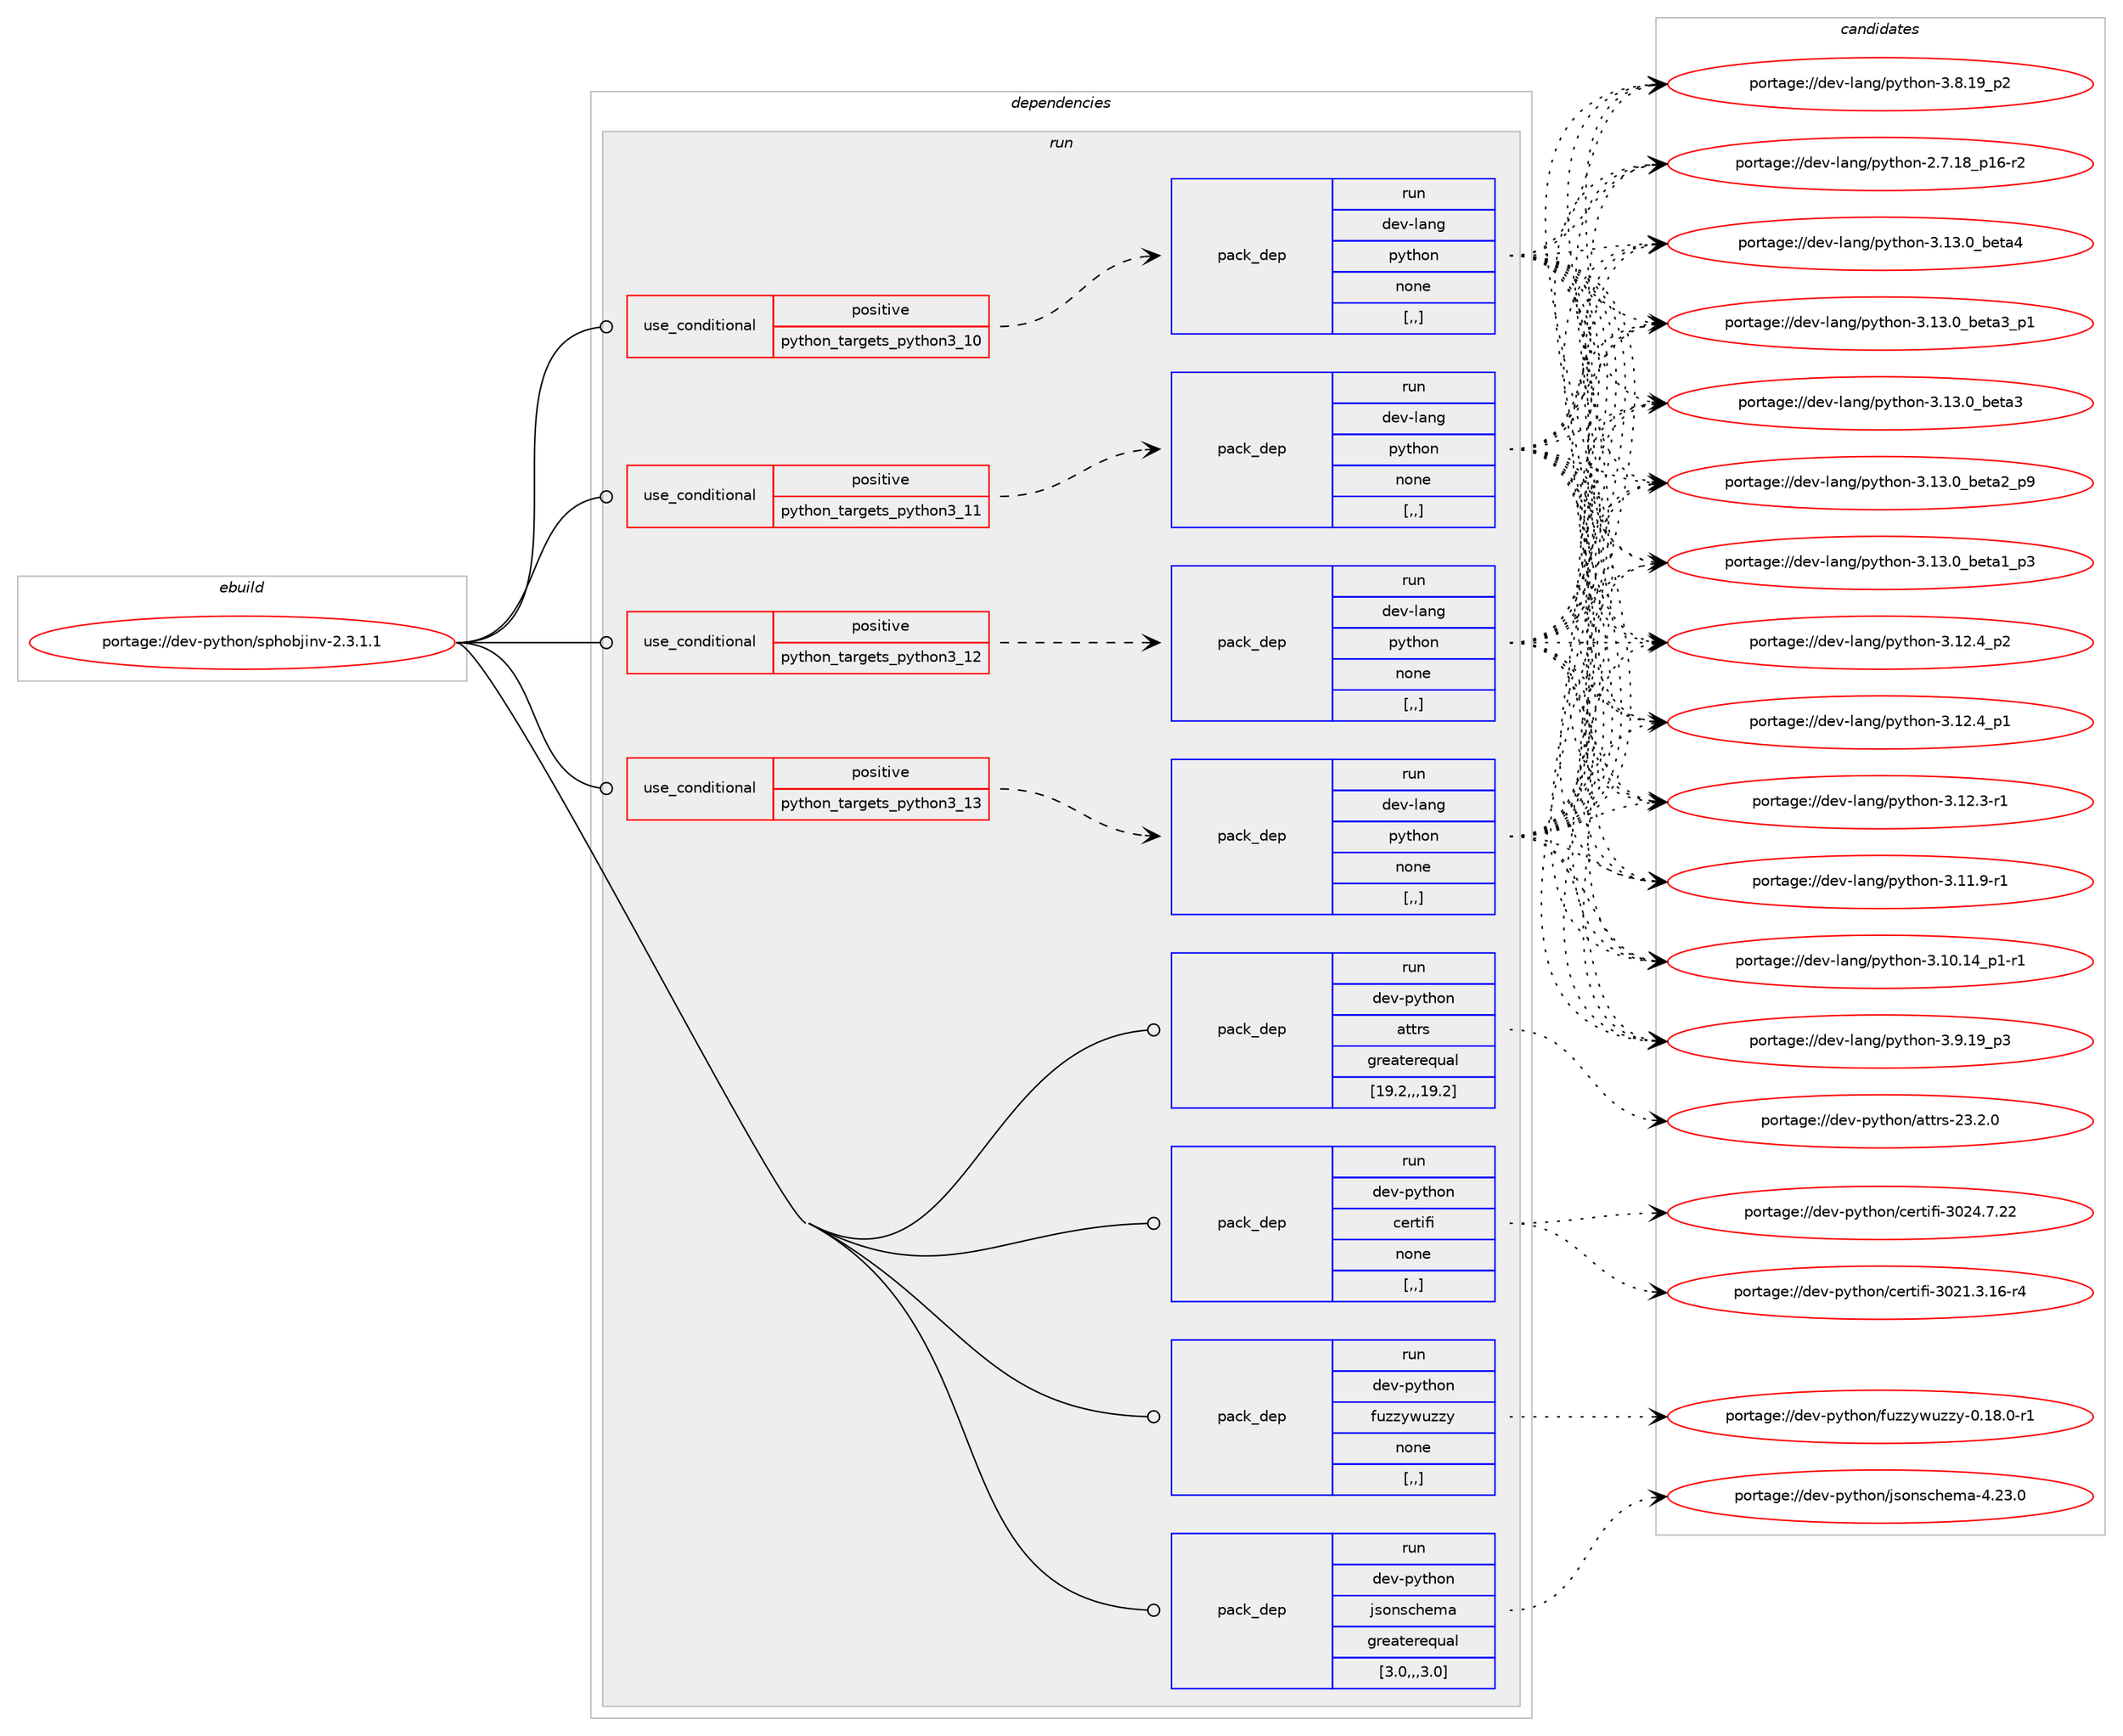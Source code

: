 digraph prolog {

# *************
# Graph options
# *************

newrank=true;
concentrate=true;
compound=true;
graph [rankdir=LR,fontname=Helvetica,fontsize=10,ranksep=1.5];#, ranksep=2.5, nodesep=0.2];
edge  [arrowhead=vee];
node  [fontname=Helvetica,fontsize=10];

# **********
# The ebuild
# **********

subgraph cluster_leftcol {
color=gray;
label=<<i>ebuild</i>>;
id [label="portage://dev-python/sphobjinv-2.3.1.1", color=red, width=4, href="../dev-python/sphobjinv-2.3.1.1.svg"];
}

# ****************
# The dependencies
# ****************

subgraph cluster_midcol {
color=gray;
label=<<i>dependencies</i>>;
subgraph cluster_compile {
fillcolor="#eeeeee";
style=filled;
label=<<i>compile</i>>;
}
subgraph cluster_compileandrun {
fillcolor="#eeeeee";
style=filled;
label=<<i>compile and run</i>>;
}
subgraph cluster_run {
fillcolor="#eeeeee";
style=filled;
label=<<i>run</i>>;
subgraph cond40034 {
dependency164564 [label=<<TABLE BORDER="0" CELLBORDER="1" CELLSPACING="0" CELLPADDING="4"><TR><TD ROWSPAN="3" CELLPADDING="10">use_conditional</TD></TR><TR><TD>positive</TD></TR><TR><TD>python_targets_python3_10</TD></TR></TABLE>>, shape=none, color=red];
subgraph pack123258 {
dependency164565 [label=<<TABLE BORDER="0" CELLBORDER="1" CELLSPACING="0" CELLPADDING="4" WIDTH="220"><TR><TD ROWSPAN="6" CELLPADDING="30">pack_dep</TD></TR><TR><TD WIDTH="110">run</TD></TR><TR><TD>dev-lang</TD></TR><TR><TD>python</TD></TR><TR><TD>none</TD></TR><TR><TD>[,,]</TD></TR></TABLE>>, shape=none, color=blue];
}
dependency164564:e -> dependency164565:w [weight=20,style="dashed",arrowhead="vee"];
}
id:e -> dependency164564:w [weight=20,style="solid",arrowhead="odot"];
subgraph cond40035 {
dependency164566 [label=<<TABLE BORDER="0" CELLBORDER="1" CELLSPACING="0" CELLPADDING="4"><TR><TD ROWSPAN="3" CELLPADDING="10">use_conditional</TD></TR><TR><TD>positive</TD></TR><TR><TD>python_targets_python3_11</TD></TR></TABLE>>, shape=none, color=red];
subgraph pack123259 {
dependency164567 [label=<<TABLE BORDER="0" CELLBORDER="1" CELLSPACING="0" CELLPADDING="4" WIDTH="220"><TR><TD ROWSPAN="6" CELLPADDING="30">pack_dep</TD></TR><TR><TD WIDTH="110">run</TD></TR><TR><TD>dev-lang</TD></TR><TR><TD>python</TD></TR><TR><TD>none</TD></TR><TR><TD>[,,]</TD></TR></TABLE>>, shape=none, color=blue];
}
dependency164566:e -> dependency164567:w [weight=20,style="dashed",arrowhead="vee"];
}
id:e -> dependency164566:w [weight=20,style="solid",arrowhead="odot"];
subgraph cond40036 {
dependency164568 [label=<<TABLE BORDER="0" CELLBORDER="1" CELLSPACING="0" CELLPADDING="4"><TR><TD ROWSPAN="3" CELLPADDING="10">use_conditional</TD></TR><TR><TD>positive</TD></TR><TR><TD>python_targets_python3_12</TD></TR></TABLE>>, shape=none, color=red];
subgraph pack123260 {
dependency164569 [label=<<TABLE BORDER="0" CELLBORDER="1" CELLSPACING="0" CELLPADDING="4" WIDTH="220"><TR><TD ROWSPAN="6" CELLPADDING="30">pack_dep</TD></TR><TR><TD WIDTH="110">run</TD></TR><TR><TD>dev-lang</TD></TR><TR><TD>python</TD></TR><TR><TD>none</TD></TR><TR><TD>[,,]</TD></TR></TABLE>>, shape=none, color=blue];
}
dependency164568:e -> dependency164569:w [weight=20,style="dashed",arrowhead="vee"];
}
id:e -> dependency164568:w [weight=20,style="solid",arrowhead="odot"];
subgraph cond40037 {
dependency164570 [label=<<TABLE BORDER="0" CELLBORDER="1" CELLSPACING="0" CELLPADDING="4"><TR><TD ROWSPAN="3" CELLPADDING="10">use_conditional</TD></TR><TR><TD>positive</TD></TR><TR><TD>python_targets_python3_13</TD></TR></TABLE>>, shape=none, color=red];
subgraph pack123261 {
dependency164571 [label=<<TABLE BORDER="0" CELLBORDER="1" CELLSPACING="0" CELLPADDING="4" WIDTH="220"><TR><TD ROWSPAN="6" CELLPADDING="30">pack_dep</TD></TR><TR><TD WIDTH="110">run</TD></TR><TR><TD>dev-lang</TD></TR><TR><TD>python</TD></TR><TR><TD>none</TD></TR><TR><TD>[,,]</TD></TR></TABLE>>, shape=none, color=blue];
}
dependency164570:e -> dependency164571:w [weight=20,style="dashed",arrowhead="vee"];
}
id:e -> dependency164570:w [weight=20,style="solid",arrowhead="odot"];
subgraph pack123262 {
dependency164572 [label=<<TABLE BORDER="0" CELLBORDER="1" CELLSPACING="0" CELLPADDING="4" WIDTH="220"><TR><TD ROWSPAN="6" CELLPADDING="30">pack_dep</TD></TR><TR><TD WIDTH="110">run</TD></TR><TR><TD>dev-python</TD></TR><TR><TD>attrs</TD></TR><TR><TD>greaterequal</TD></TR><TR><TD>[19.2,,,19.2]</TD></TR></TABLE>>, shape=none, color=blue];
}
id:e -> dependency164572:w [weight=20,style="solid",arrowhead="odot"];
subgraph pack123263 {
dependency164573 [label=<<TABLE BORDER="0" CELLBORDER="1" CELLSPACING="0" CELLPADDING="4" WIDTH="220"><TR><TD ROWSPAN="6" CELLPADDING="30">pack_dep</TD></TR><TR><TD WIDTH="110">run</TD></TR><TR><TD>dev-python</TD></TR><TR><TD>certifi</TD></TR><TR><TD>none</TD></TR><TR><TD>[,,]</TD></TR></TABLE>>, shape=none, color=blue];
}
id:e -> dependency164573:w [weight=20,style="solid",arrowhead="odot"];
subgraph pack123264 {
dependency164574 [label=<<TABLE BORDER="0" CELLBORDER="1" CELLSPACING="0" CELLPADDING="4" WIDTH="220"><TR><TD ROWSPAN="6" CELLPADDING="30">pack_dep</TD></TR><TR><TD WIDTH="110">run</TD></TR><TR><TD>dev-python</TD></TR><TR><TD>fuzzywuzzy</TD></TR><TR><TD>none</TD></TR><TR><TD>[,,]</TD></TR></TABLE>>, shape=none, color=blue];
}
id:e -> dependency164574:w [weight=20,style="solid",arrowhead="odot"];
subgraph pack123265 {
dependency164575 [label=<<TABLE BORDER="0" CELLBORDER="1" CELLSPACING="0" CELLPADDING="4" WIDTH="220"><TR><TD ROWSPAN="6" CELLPADDING="30">pack_dep</TD></TR><TR><TD WIDTH="110">run</TD></TR><TR><TD>dev-python</TD></TR><TR><TD>jsonschema</TD></TR><TR><TD>greaterequal</TD></TR><TR><TD>[3.0,,,3.0]</TD></TR></TABLE>>, shape=none, color=blue];
}
id:e -> dependency164575:w [weight=20,style="solid",arrowhead="odot"];
}
}

# **************
# The candidates
# **************

subgraph cluster_choices {
rank=same;
color=gray;
label=<<i>candidates</i>>;

subgraph choice123258 {
color=black;
nodesep=1;
choice1001011184510897110103471121211161041111104551464951464895981011169752 [label="portage://dev-lang/python-3.13.0_beta4", color=red, width=4,href="../dev-lang/python-3.13.0_beta4.svg"];
choice10010111845108971101034711212111610411111045514649514648959810111697519511249 [label="portage://dev-lang/python-3.13.0_beta3_p1", color=red, width=4,href="../dev-lang/python-3.13.0_beta3_p1.svg"];
choice1001011184510897110103471121211161041111104551464951464895981011169751 [label="portage://dev-lang/python-3.13.0_beta3", color=red, width=4,href="../dev-lang/python-3.13.0_beta3.svg"];
choice10010111845108971101034711212111610411111045514649514648959810111697509511257 [label="portage://dev-lang/python-3.13.0_beta2_p9", color=red, width=4,href="../dev-lang/python-3.13.0_beta2_p9.svg"];
choice10010111845108971101034711212111610411111045514649514648959810111697499511251 [label="portage://dev-lang/python-3.13.0_beta1_p3", color=red, width=4,href="../dev-lang/python-3.13.0_beta1_p3.svg"];
choice100101118451089711010347112121116104111110455146495046529511250 [label="portage://dev-lang/python-3.12.4_p2", color=red, width=4,href="../dev-lang/python-3.12.4_p2.svg"];
choice100101118451089711010347112121116104111110455146495046529511249 [label="portage://dev-lang/python-3.12.4_p1", color=red, width=4,href="../dev-lang/python-3.12.4_p1.svg"];
choice100101118451089711010347112121116104111110455146495046514511449 [label="portage://dev-lang/python-3.12.3-r1", color=red, width=4,href="../dev-lang/python-3.12.3-r1.svg"];
choice100101118451089711010347112121116104111110455146494946574511449 [label="portage://dev-lang/python-3.11.9-r1", color=red, width=4,href="../dev-lang/python-3.11.9-r1.svg"];
choice100101118451089711010347112121116104111110455146494846495295112494511449 [label="portage://dev-lang/python-3.10.14_p1-r1", color=red, width=4,href="../dev-lang/python-3.10.14_p1-r1.svg"];
choice100101118451089711010347112121116104111110455146574649579511251 [label="portage://dev-lang/python-3.9.19_p3", color=red, width=4,href="../dev-lang/python-3.9.19_p3.svg"];
choice100101118451089711010347112121116104111110455146564649579511250 [label="portage://dev-lang/python-3.8.19_p2", color=red, width=4,href="../dev-lang/python-3.8.19_p2.svg"];
choice100101118451089711010347112121116104111110455046554649569511249544511450 [label="portage://dev-lang/python-2.7.18_p16-r2", color=red, width=4,href="../dev-lang/python-2.7.18_p16-r2.svg"];
dependency164565:e -> choice1001011184510897110103471121211161041111104551464951464895981011169752:w [style=dotted,weight="100"];
dependency164565:e -> choice10010111845108971101034711212111610411111045514649514648959810111697519511249:w [style=dotted,weight="100"];
dependency164565:e -> choice1001011184510897110103471121211161041111104551464951464895981011169751:w [style=dotted,weight="100"];
dependency164565:e -> choice10010111845108971101034711212111610411111045514649514648959810111697509511257:w [style=dotted,weight="100"];
dependency164565:e -> choice10010111845108971101034711212111610411111045514649514648959810111697499511251:w [style=dotted,weight="100"];
dependency164565:e -> choice100101118451089711010347112121116104111110455146495046529511250:w [style=dotted,weight="100"];
dependency164565:e -> choice100101118451089711010347112121116104111110455146495046529511249:w [style=dotted,weight="100"];
dependency164565:e -> choice100101118451089711010347112121116104111110455146495046514511449:w [style=dotted,weight="100"];
dependency164565:e -> choice100101118451089711010347112121116104111110455146494946574511449:w [style=dotted,weight="100"];
dependency164565:e -> choice100101118451089711010347112121116104111110455146494846495295112494511449:w [style=dotted,weight="100"];
dependency164565:e -> choice100101118451089711010347112121116104111110455146574649579511251:w [style=dotted,weight="100"];
dependency164565:e -> choice100101118451089711010347112121116104111110455146564649579511250:w [style=dotted,weight="100"];
dependency164565:e -> choice100101118451089711010347112121116104111110455046554649569511249544511450:w [style=dotted,weight="100"];
}
subgraph choice123259 {
color=black;
nodesep=1;
choice1001011184510897110103471121211161041111104551464951464895981011169752 [label="portage://dev-lang/python-3.13.0_beta4", color=red, width=4,href="../dev-lang/python-3.13.0_beta4.svg"];
choice10010111845108971101034711212111610411111045514649514648959810111697519511249 [label="portage://dev-lang/python-3.13.0_beta3_p1", color=red, width=4,href="../dev-lang/python-3.13.0_beta3_p1.svg"];
choice1001011184510897110103471121211161041111104551464951464895981011169751 [label="portage://dev-lang/python-3.13.0_beta3", color=red, width=4,href="../dev-lang/python-3.13.0_beta3.svg"];
choice10010111845108971101034711212111610411111045514649514648959810111697509511257 [label="portage://dev-lang/python-3.13.0_beta2_p9", color=red, width=4,href="../dev-lang/python-3.13.0_beta2_p9.svg"];
choice10010111845108971101034711212111610411111045514649514648959810111697499511251 [label="portage://dev-lang/python-3.13.0_beta1_p3", color=red, width=4,href="../dev-lang/python-3.13.0_beta1_p3.svg"];
choice100101118451089711010347112121116104111110455146495046529511250 [label="portage://dev-lang/python-3.12.4_p2", color=red, width=4,href="../dev-lang/python-3.12.4_p2.svg"];
choice100101118451089711010347112121116104111110455146495046529511249 [label="portage://dev-lang/python-3.12.4_p1", color=red, width=4,href="../dev-lang/python-3.12.4_p1.svg"];
choice100101118451089711010347112121116104111110455146495046514511449 [label="portage://dev-lang/python-3.12.3-r1", color=red, width=4,href="../dev-lang/python-3.12.3-r1.svg"];
choice100101118451089711010347112121116104111110455146494946574511449 [label="portage://dev-lang/python-3.11.9-r1", color=red, width=4,href="../dev-lang/python-3.11.9-r1.svg"];
choice100101118451089711010347112121116104111110455146494846495295112494511449 [label="portage://dev-lang/python-3.10.14_p1-r1", color=red, width=4,href="../dev-lang/python-3.10.14_p1-r1.svg"];
choice100101118451089711010347112121116104111110455146574649579511251 [label="portage://dev-lang/python-3.9.19_p3", color=red, width=4,href="../dev-lang/python-3.9.19_p3.svg"];
choice100101118451089711010347112121116104111110455146564649579511250 [label="portage://dev-lang/python-3.8.19_p2", color=red, width=4,href="../dev-lang/python-3.8.19_p2.svg"];
choice100101118451089711010347112121116104111110455046554649569511249544511450 [label="portage://dev-lang/python-2.7.18_p16-r2", color=red, width=4,href="../dev-lang/python-2.7.18_p16-r2.svg"];
dependency164567:e -> choice1001011184510897110103471121211161041111104551464951464895981011169752:w [style=dotted,weight="100"];
dependency164567:e -> choice10010111845108971101034711212111610411111045514649514648959810111697519511249:w [style=dotted,weight="100"];
dependency164567:e -> choice1001011184510897110103471121211161041111104551464951464895981011169751:w [style=dotted,weight="100"];
dependency164567:e -> choice10010111845108971101034711212111610411111045514649514648959810111697509511257:w [style=dotted,weight="100"];
dependency164567:e -> choice10010111845108971101034711212111610411111045514649514648959810111697499511251:w [style=dotted,weight="100"];
dependency164567:e -> choice100101118451089711010347112121116104111110455146495046529511250:w [style=dotted,weight="100"];
dependency164567:e -> choice100101118451089711010347112121116104111110455146495046529511249:w [style=dotted,weight="100"];
dependency164567:e -> choice100101118451089711010347112121116104111110455146495046514511449:w [style=dotted,weight="100"];
dependency164567:e -> choice100101118451089711010347112121116104111110455146494946574511449:w [style=dotted,weight="100"];
dependency164567:e -> choice100101118451089711010347112121116104111110455146494846495295112494511449:w [style=dotted,weight="100"];
dependency164567:e -> choice100101118451089711010347112121116104111110455146574649579511251:w [style=dotted,weight="100"];
dependency164567:e -> choice100101118451089711010347112121116104111110455146564649579511250:w [style=dotted,weight="100"];
dependency164567:e -> choice100101118451089711010347112121116104111110455046554649569511249544511450:w [style=dotted,weight="100"];
}
subgraph choice123260 {
color=black;
nodesep=1;
choice1001011184510897110103471121211161041111104551464951464895981011169752 [label="portage://dev-lang/python-3.13.0_beta4", color=red, width=4,href="../dev-lang/python-3.13.0_beta4.svg"];
choice10010111845108971101034711212111610411111045514649514648959810111697519511249 [label="portage://dev-lang/python-3.13.0_beta3_p1", color=red, width=4,href="../dev-lang/python-3.13.0_beta3_p1.svg"];
choice1001011184510897110103471121211161041111104551464951464895981011169751 [label="portage://dev-lang/python-3.13.0_beta3", color=red, width=4,href="../dev-lang/python-3.13.0_beta3.svg"];
choice10010111845108971101034711212111610411111045514649514648959810111697509511257 [label="portage://dev-lang/python-3.13.0_beta2_p9", color=red, width=4,href="../dev-lang/python-3.13.0_beta2_p9.svg"];
choice10010111845108971101034711212111610411111045514649514648959810111697499511251 [label="portage://dev-lang/python-3.13.0_beta1_p3", color=red, width=4,href="../dev-lang/python-3.13.0_beta1_p3.svg"];
choice100101118451089711010347112121116104111110455146495046529511250 [label="portage://dev-lang/python-3.12.4_p2", color=red, width=4,href="../dev-lang/python-3.12.4_p2.svg"];
choice100101118451089711010347112121116104111110455146495046529511249 [label="portage://dev-lang/python-3.12.4_p1", color=red, width=4,href="../dev-lang/python-3.12.4_p1.svg"];
choice100101118451089711010347112121116104111110455146495046514511449 [label="portage://dev-lang/python-3.12.3-r1", color=red, width=4,href="../dev-lang/python-3.12.3-r1.svg"];
choice100101118451089711010347112121116104111110455146494946574511449 [label="portage://dev-lang/python-3.11.9-r1", color=red, width=4,href="../dev-lang/python-3.11.9-r1.svg"];
choice100101118451089711010347112121116104111110455146494846495295112494511449 [label="portage://dev-lang/python-3.10.14_p1-r1", color=red, width=4,href="../dev-lang/python-3.10.14_p1-r1.svg"];
choice100101118451089711010347112121116104111110455146574649579511251 [label="portage://dev-lang/python-3.9.19_p3", color=red, width=4,href="../dev-lang/python-3.9.19_p3.svg"];
choice100101118451089711010347112121116104111110455146564649579511250 [label="portage://dev-lang/python-3.8.19_p2", color=red, width=4,href="../dev-lang/python-3.8.19_p2.svg"];
choice100101118451089711010347112121116104111110455046554649569511249544511450 [label="portage://dev-lang/python-2.7.18_p16-r2", color=red, width=4,href="../dev-lang/python-2.7.18_p16-r2.svg"];
dependency164569:e -> choice1001011184510897110103471121211161041111104551464951464895981011169752:w [style=dotted,weight="100"];
dependency164569:e -> choice10010111845108971101034711212111610411111045514649514648959810111697519511249:w [style=dotted,weight="100"];
dependency164569:e -> choice1001011184510897110103471121211161041111104551464951464895981011169751:w [style=dotted,weight="100"];
dependency164569:e -> choice10010111845108971101034711212111610411111045514649514648959810111697509511257:w [style=dotted,weight="100"];
dependency164569:e -> choice10010111845108971101034711212111610411111045514649514648959810111697499511251:w [style=dotted,weight="100"];
dependency164569:e -> choice100101118451089711010347112121116104111110455146495046529511250:w [style=dotted,weight="100"];
dependency164569:e -> choice100101118451089711010347112121116104111110455146495046529511249:w [style=dotted,weight="100"];
dependency164569:e -> choice100101118451089711010347112121116104111110455146495046514511449:w [style=dotted,weight="100"];
dependency164569:e -> choice100101118451089711010347112121116104111110455146494946574511449:w [style=dotted,weight="100"];
dependency164569:e -> choice100101118451089711010347112121116104111110455146494846495295112494511449:w [style=dotted,weight="100"];
dependency164569:e -> choice100101118451089711010347112121116104111110455146574649579511251:w [style=dotted,weight="100"];
dependency164569:e -> choice100101118451089711010347112121116104111110455146564649579511250:w [style=dotted,weight="100"];
dependency164569:e -> choice100101118451089711010347112121116104111110455046554649569511249544511450:w [style=dotted,weight="100"];
}
subgraph choice123261 {
color=black;
nodesep=1;
choice1001011184510897110103471121211161041111104551464951464895981011169752 [label="portage://dev-lang/python-3.13.0_beta4", color=red, width=4,href="../dev-lang/python-3.13.0_beta4.svg"];
choice10010111845108971101034711212111610411111045514649514648959810111697519511249 [label="portage://dev-lang/python-3.13.0_beta3_p1", color=red, width=4,href="../dev-lang/python-3.13.0_beta3_p1.svg"];
choice1001011184510897110103471121211161041111104551464951464895981011169751 [label="portage://dev-lang/python-3.13.0_beta3", color=red, width=4,href="../dev-lang/python-3.13.0_beta3.svg"];
choice10010111845108971101034711212111610411111045514649514648959810111697509511257 [label="portage://dev-lang/python-3.13.0_beta2_p9", color=red, width=4,href="../dev-lang/python-3.13.0_beta2_p9.svg"];
choice10010111845108971101034711212111610411111045514649514648959810111697499511251 [label="portage://dev-lang/python-3.13.0_beta1_p3", color=red, width=4,href="../dev-lang/python-3.13.0_beta1_p3.svg"];
choice100101118451089711010347112121116104111110455146495046529511250 [label="portage://dev-lang/python-3.12.4_p2", color=red, width=4,href="../dev-lang/python-3.12.4_p2.svg"];
choice100101118451089711010347112121116104111110455146495046529511249 [label="portage://dev-lang/python-3.12.4_p1", color=red, width=4,href="../dev-lang/python-3.12.4_p1.svg"];
choice100101118451089711010347112121116104111110455146495046514511449 [label="portage://dev-lang/python-3.12.3-r1", color=red, width=4,href="../dev-lang/python-3.12.3-r1.svg"];
choice100101118451089711010347112121116104111110455146494946574511449 [label="portage://dev-lang/python-3.11.9-r1", color=red, width=4,href="../dev-lang/python-3.11.9-r1.svg"];
choice100101118451089711010347112121116104111110455146494846495295112494511449 [label="portage://dev-lang/python-3.10.14_p1-r1", color=red, width=4,href="../dev-lang/python-3.10.14_p1-r1.svg"];
choice100101118451089711010347112121116104111110455146574649579511251 [label="portage://dev-lang/python-3.9.19_p3", color=red, width=4,href="../dev-lang/python-3.9.19_p3.svg"];
choice100101118451089711010347112121116104111110455146564649579511250 [label="portage://dev-lang/python-3.8.19_p2", color=red, width=4,href="../dev-lang/python-3.8.19_p2.svg"];
choice100101118451089711010347112121116104111110455046554649569511249544511450 [label="portage://dev-lang/python-2.7.18_p16-r2", color=red, width=4,href="../dev-lang/python-2.7.18_p16-r2.svg"];
dependency164571:e -> choice1001011184510897110103471121211161041111104551464951464895981011169752:w [style=dotted,weight="100"];
dependency164571:e -> choice10010111845108971101034711212111610411111045514649514648959810111697519511249:w [style=dotted,weight="100"];
dependency164571:e -> choice1001011184510897110103471121211161041111104551464951464895981011169751:w [style=dotted,weight="100"];
dependency164571:e -> choice10010111845108971101034711212111610411111045514649514648959810111697509511257:w [style=dotted,weight="100"];
dependency164571:e -> choice10010111845108971101034711212111610411111045514649514648959810111697499511251:w [style=dotted,weight="100"];
dependency164571:e -> choice100101118451089711010347112121116104111110455146495046529511250:w [style=dotted,weight="100"];
dependency164571:e -> choice100101118451089711010347112121116104111110455146495046529511249:w [style=dotted,weight="100"];
dependency164571:e -> choice100101118451089711010347112121116104111110455146495046514511449:w [style=dotted,weight="100"];
dependency164571:e -> choice100101118451089711010347112121116104111110455146494946574511449:w [style=dotted,weight="100"];
dependency164571:e -> choice100101118451089711010347112121116104111110455146494846495295112494511449:w [style=dotted,weight="100"];
dependency164571:e -> choice100101118451089711010347112121116104111110455146574649579511251:w [style=dotted,weight="100"];
dependency164571:e -> choice100101118451089711010347112121116104111110455146564649579511250:w [style=dotted,weight="100"];
dependency164571:e -> choice100101118451089711010347112121116104111110455046554649569511249544511450:w [style=dotted,weight="100"];
}
subgraph choice123262 {
color=black;
nodesep=1;
choice10010111845112121116104111110479711611611411545505146504648 [label="portage://dev-python/attrs-23.2.0", color=red, width=4,href="../dev-python/attrs-23.2.0.svg"];
dependency164572:e -> choice10010111845112121116104111110479711611611411545505146504648:w [style=dotted,weight="100"];
}
subgraph choice123263 {
color=black;
nodesep=1;
choice10010111845112121116104111110479910111411610510210545514850524655465050 [label="portage://dev-python/certifi-3024.7.22", color=red, width=4,href="../dev-python/certifi-3024.7.22.svg"];
choice100101118451121211161041111104799101114116105102105455148504946514649544511452 [label="portage://dev-python/certifi-3021.3.16-r4", color=red, width=4,href="../dev-python/certifi-3021.3.16-r4.svg"];
dependency164573:e -> choice10010111845112121116104111110479910111411610510210545514850524655465050:w [style=dotted,weight="100"];
dependency164573:e -> choice100101118451121211161041111104799101114116105102105455148504946514649544511452:w [style=dotted,weight="100"];
}
subgraph choice123264 {
color=black;
nodesep=1;
choice1001011184511212111610411111047102117122122121119117122122121454846495646484511449 [label="portage://dev-python/fuzzywuzzy-0.18.0-r1", color=red, width=4,href="../dev-python/fuzzywuzzy-0.18.0-r1.svg"];
dependency164574:e -> choice1001011184511212111610411111047102117122122121119117122122121454846495646484511449:w [style=dotted,weight="100"];
}
subgraph choice123265 {
color=black;
nodesep=1;
choice1001011184511212111610411111047106115111110115991041011099745524650514648 [label="portage://dev-python/jsonschema-4.23.0", color=red, width=4,href="../dev-python/jsonschema-4.23.0.svg"];
dependency164575:e -> choice1001011184511212111610411111047106115111110115991041011099745524650514648:w [style=dotted,weight="100"];
}
}

}
